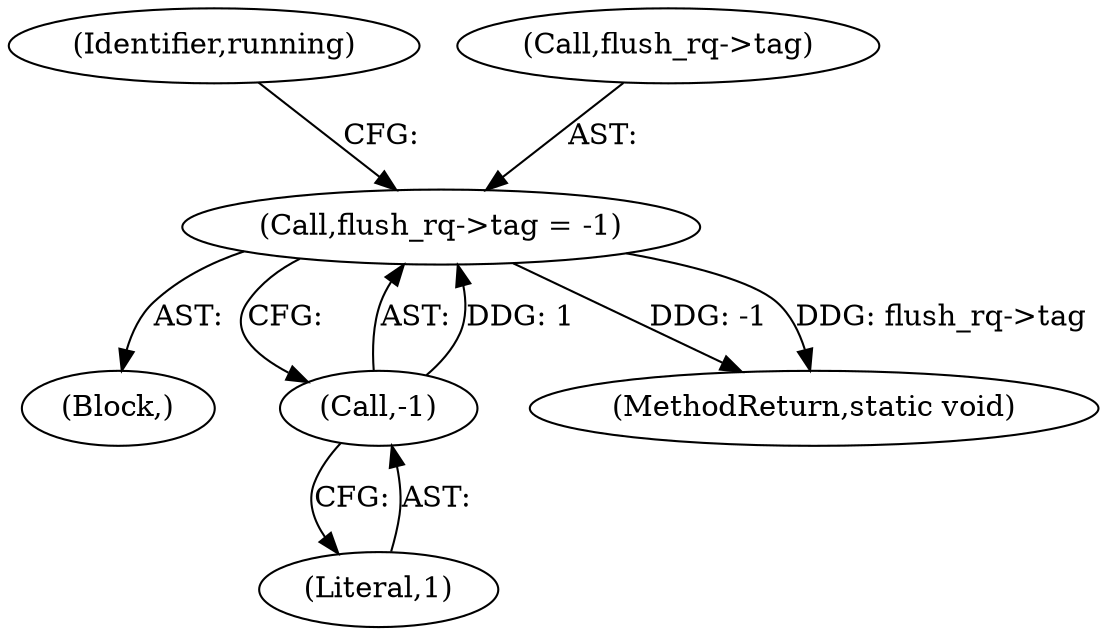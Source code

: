 digraph "0_linux_0048b4837affd153897ed1222283492070027aa9_0@pointer" {
"1000162" [label="(Call,flush_rq->tag = -1)"];
"1000166" [label="(Call,-1)"];
"1000169" [label="(Identifier,running)"];
"1000163" [label="(Call,flush_rq->tag)"];
"1000167" [label="(Literal,1)"];
"1000137" [label="(Block,)"];
"1000248" [label="(MethodReturn,static void)"];
"1000166" [label="(Call,-1)"];
"1000162" [label="(Call,flush_rq->tag = -1)"];
"1000162" -> "1000137"  [label="AST: "];
"1000162" -> "1000166"  [label="CFG: "];
"1000163" -> "1000162"  [label="AST: "];
"1000166" -> "1000162"  [label="AST: "];
"1000169" -> "1000162"  [label="CFG: "];
"1000162" -> "1000248"  [label="DDG: -1"];
"1000162" -> "1000248"  [label="DDG: flush_rq->tag"];
"1000166" -> "1000162"  [label="DDG: 1"];
"1000166" -> "1000167"  [label="CFG: "];
"1000167" -> "1000166"  [label="AST: "];
}
